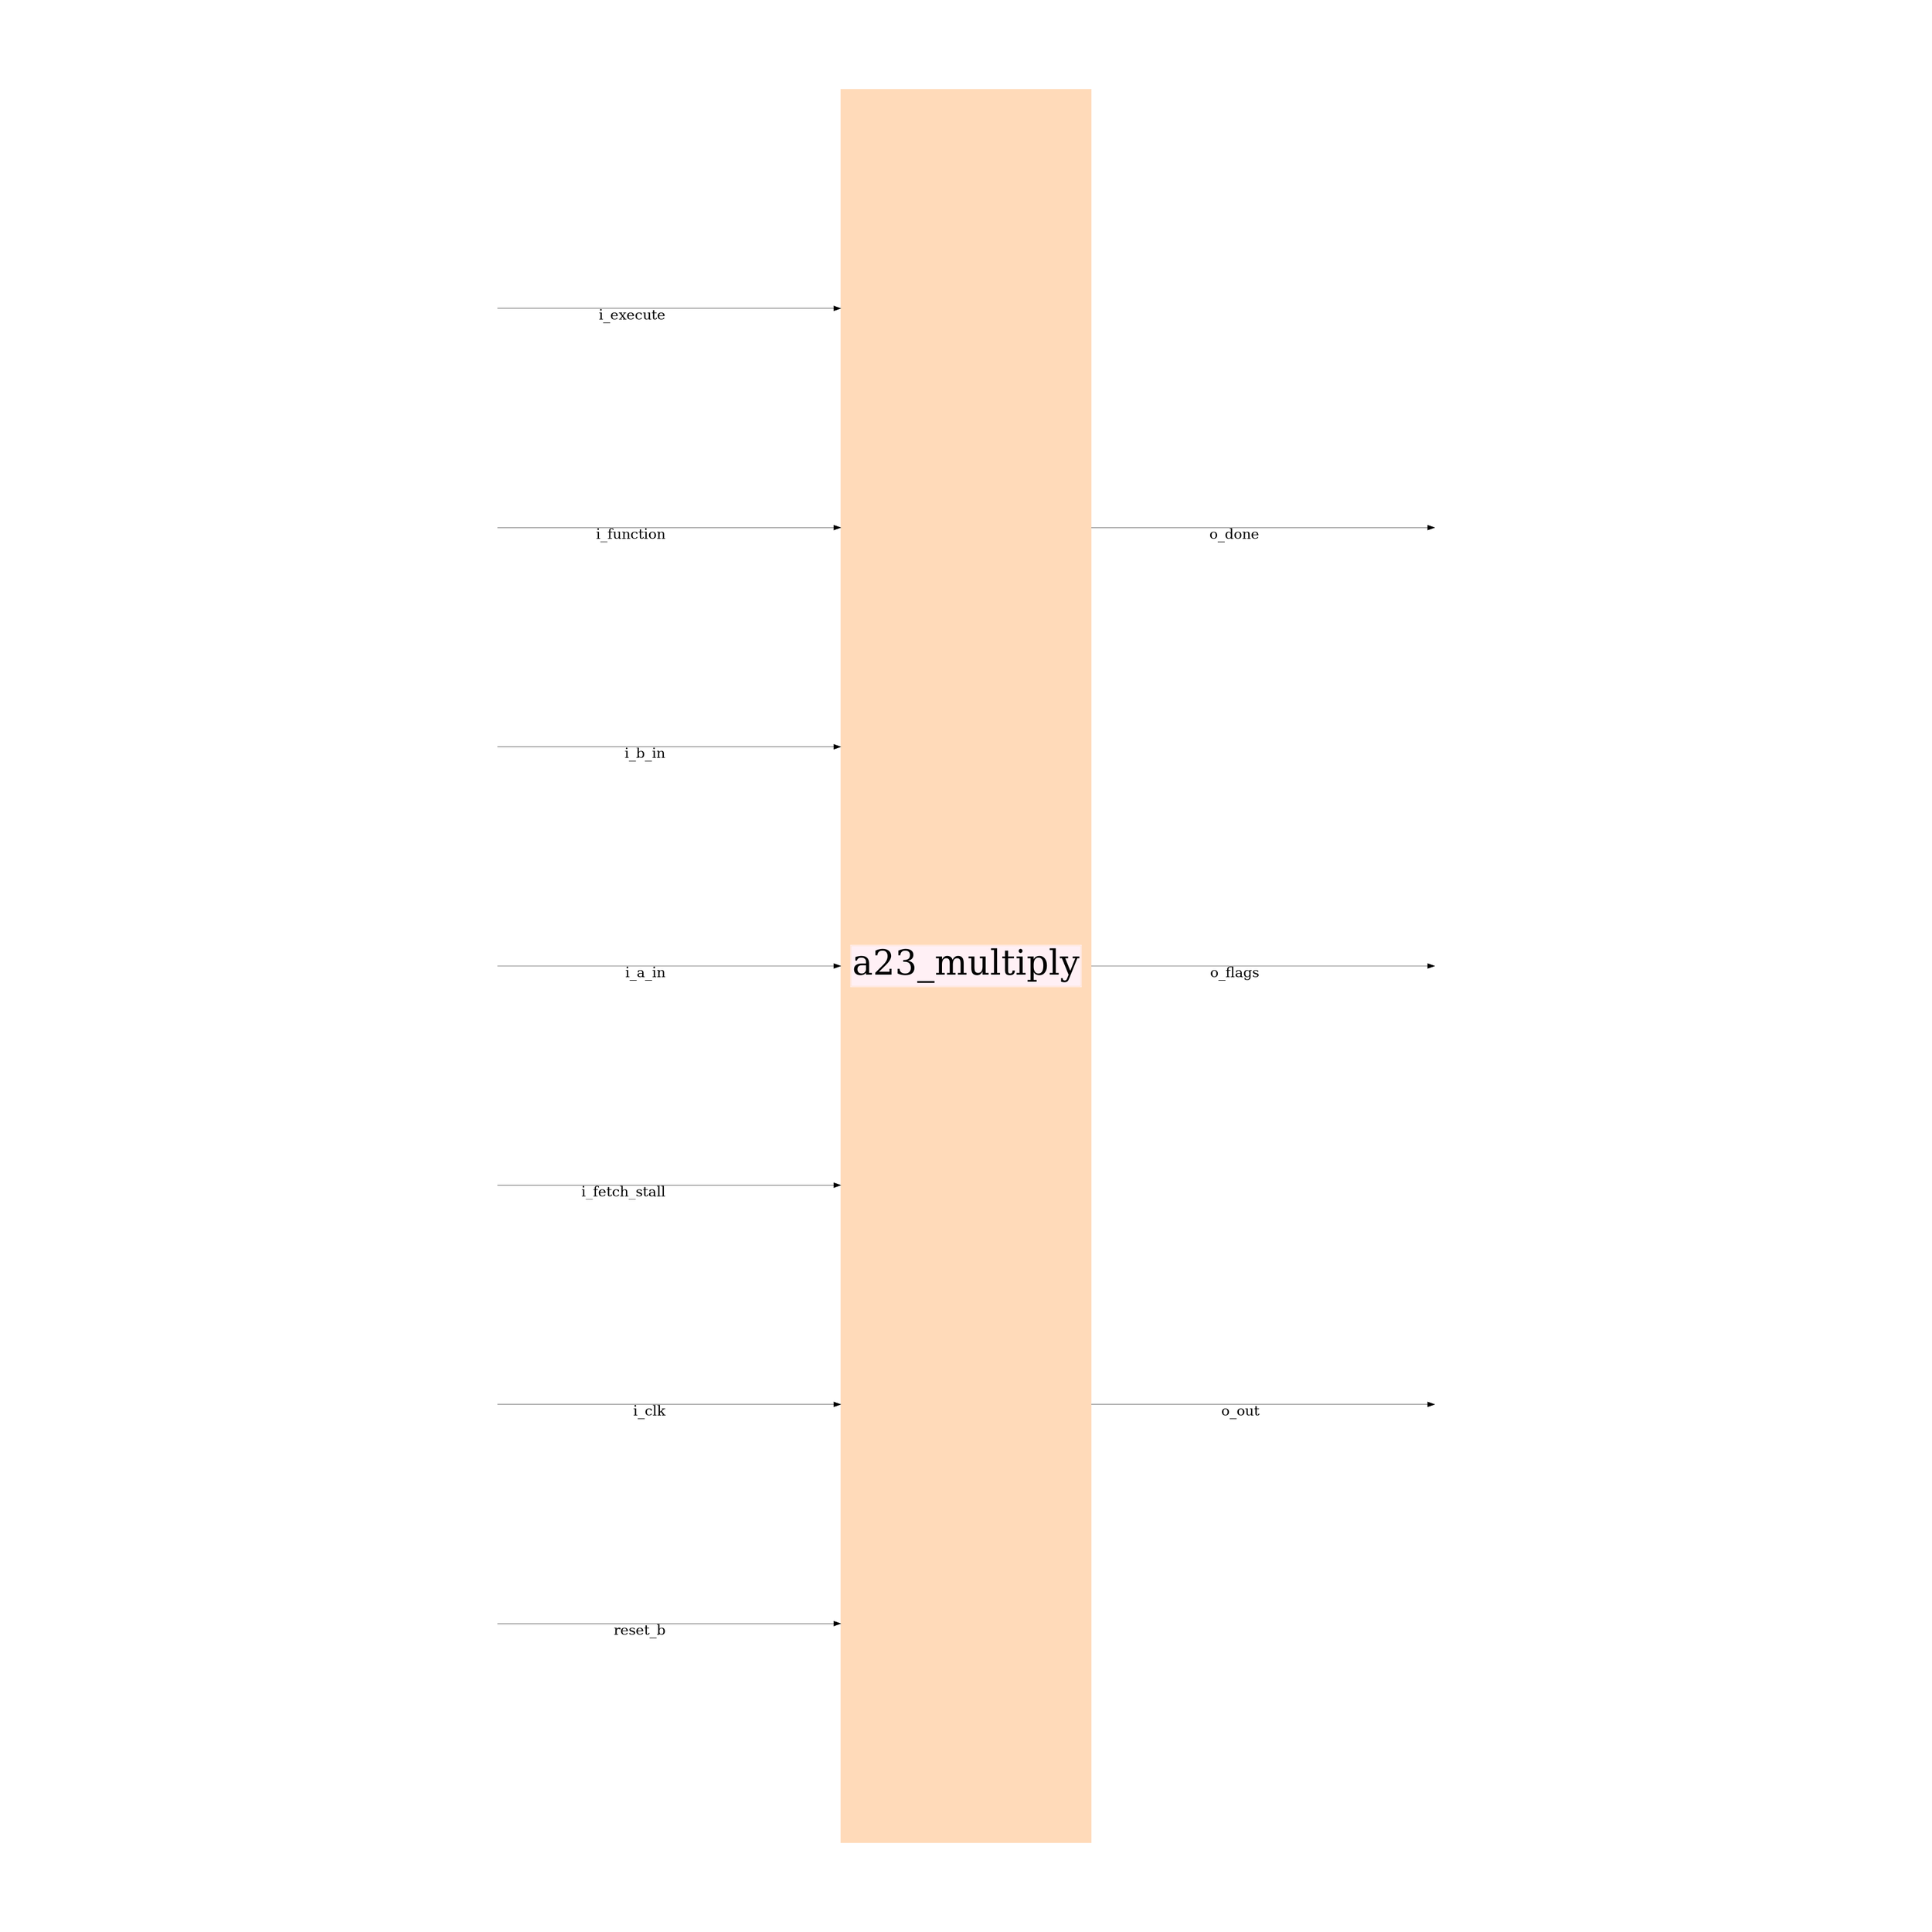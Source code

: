digraph {
	graph [bb="0,0,5040,5040",
		comment=a23_multiply,
		compound=True,
		margin=1.0,
		multiedges=True,
		overlap=False,
		page="11,11",
		rank=same,
		rankdir=LR,
		ranksep=.5,
		ratio=1,
		size="20.0, 20.0",
		splines=ortho
	];
	node [label="\N"];
	a23_multiply_left	 [color=peachpuff,
		fontsize=10,
		height=70,
		label=a23_multiply_left,
		pos="813,2520",
		shape=box,
		style=invis,
		width=10];
	a23_multiply	 [color=peachpuff,
		fontsize=10,
		height=70,
		label=<<TABLE BGCOLOR="lavenderblush">             <TR><TD><FONT POINT-SIZE="100">a23_multiply</FONT></TD></TR>             </TABLE>>,
		pos="2520,2520",
		shape=box,
		style=filled,
		width=10];
	a23_multiply_left -> a23_multiply	 [arrowhead=normal,
		arrowsize=2,
		fontsize=40,
		penwidth=1,
		pos="e,2159.9,4410 1173.2,4410 1173.2,4410 2139.9,4410 2139.9,4410",
		style=filled,
		weight=2.0,
		xlabel=reset_b,
		xlp="1597.6,4388"];
	a23_multiply_left -> a23_multiply	 [arrowhead=normal,
		arrowsize=2,
		fontsize=40,
		penwidth=1,
		pos="e,2159.9,630 1173.2,630 1173.2,630 2139.9,630 2139.9,630",
		style=filled,
		weight=2.0,
		xlabel=i_clk,
		xlp="1617.1,608"];
	a23_multiply_left -> a23_multiply	 [arrowhead=normal,
		arrowsize=2,
		fontsize=40,
		penwidth=1,
		pos="e,2159.9,1260 1173.2,1260 1173.2,1260 2139.9,1260 2139.9,1260",
		style=filled,
		weight=2.0,
		xlabel=i_fetch_stall,
		xlp="1559.6,1238"];
	a23_multiply_left -> a23_multiply	 [arrowhead=normal,
		arrowsize=2,
		fontsize=40,
		penwidth=1,
		pos="e,2159.9,1890 1173.2,1890 1173.2,1890 2139.9,1890 2139.9,1890",
		style=filled,
		weight=2.0,
		xlabel=i_a_in,
		xlp="1607.1,1868"];
	a23_multiply_left -> a23_multiply	 [arrowhead=normal,
		arrowsize=2,
		fontsize=40,
		penwidth=1,
		pos="e,2159.9,2520 1173.2,2520 1173.2,2520 2139.9,2520 2139.9,2520",
		style=filled,
		weight=2.0,
		xlabel=i_b_in,
		xlp="1606.1,2498"];
	a23_multiply_left -> a23_multiply	 [arrowhead=normal,
		arrowsize=2,
		fontsize=40,
		penwidth=1,
		pos="e,2159.9,3150 1173.2,3150 1173.2,3150 2139.9,3150 2139.9,3150",
		style=filled,
		weight=2.0,
		xlabel=i_function,
		xlp="1575.6,3128"];
	a23_multiply_left -> a23_multiply	 [arrowhead=normal,
		arrowsize=2,
		fontsize=40,
		penwidth=1,
		pos="e,2159.9,3780 1173.2,3780 1173.2,3780 2139.9,3780 2139.9,3780",
		style=filled,
		weight=2.0,
		xlabel=i_execute,
		xlp="1579.6,3758"];
	a23_multiply_right	 [color=peachpuff,
		fontsize=10,
		height=70,
		label=a23_multiply_right,
		pos="4227,2520",
		shape=box,
		style=invis,
		width=10];
	a23_multiply -> a23_multiply_right	 [arrowhead=normal,
		arrowsize=2,
		fontsize=40,
		penwidth=1,
		pos="e,3866.9,2520 2880.2,2520 2880.2,2520 3846.9,2520 3846.9,2520",
		style=filled,
		weight=2.0,
		xlabel=o_out,
		xlp="3317.1,2498"];
	a23_multiply -> a23_multiply_right	 [arrowhead=normal,
		arrowsize=2,
		fontsize=40,
		penwidth=1,
		pos="e,3866.9,3780 2880.2,3780 2880.2,3780 3846.9,3780 3846.9,3780",
		style=filled,
		weight=2.0,
		xlabel=o_flags,
		xlp="3305.6,3758"];
	a23_multiply -> a23_multiply_right	 [arrowhead=normal,
		arrowsize=2,
		fontsize=40,
		penwidth=1,
		pos="e,3866.9,1260 2880.2,1260 2880.2,1260 3846.9,1260 3846.9,1260",
		style=filled,
		weight=2.0,
		xlabel=o_done,
		xlp="3303.6,1238"];
}
